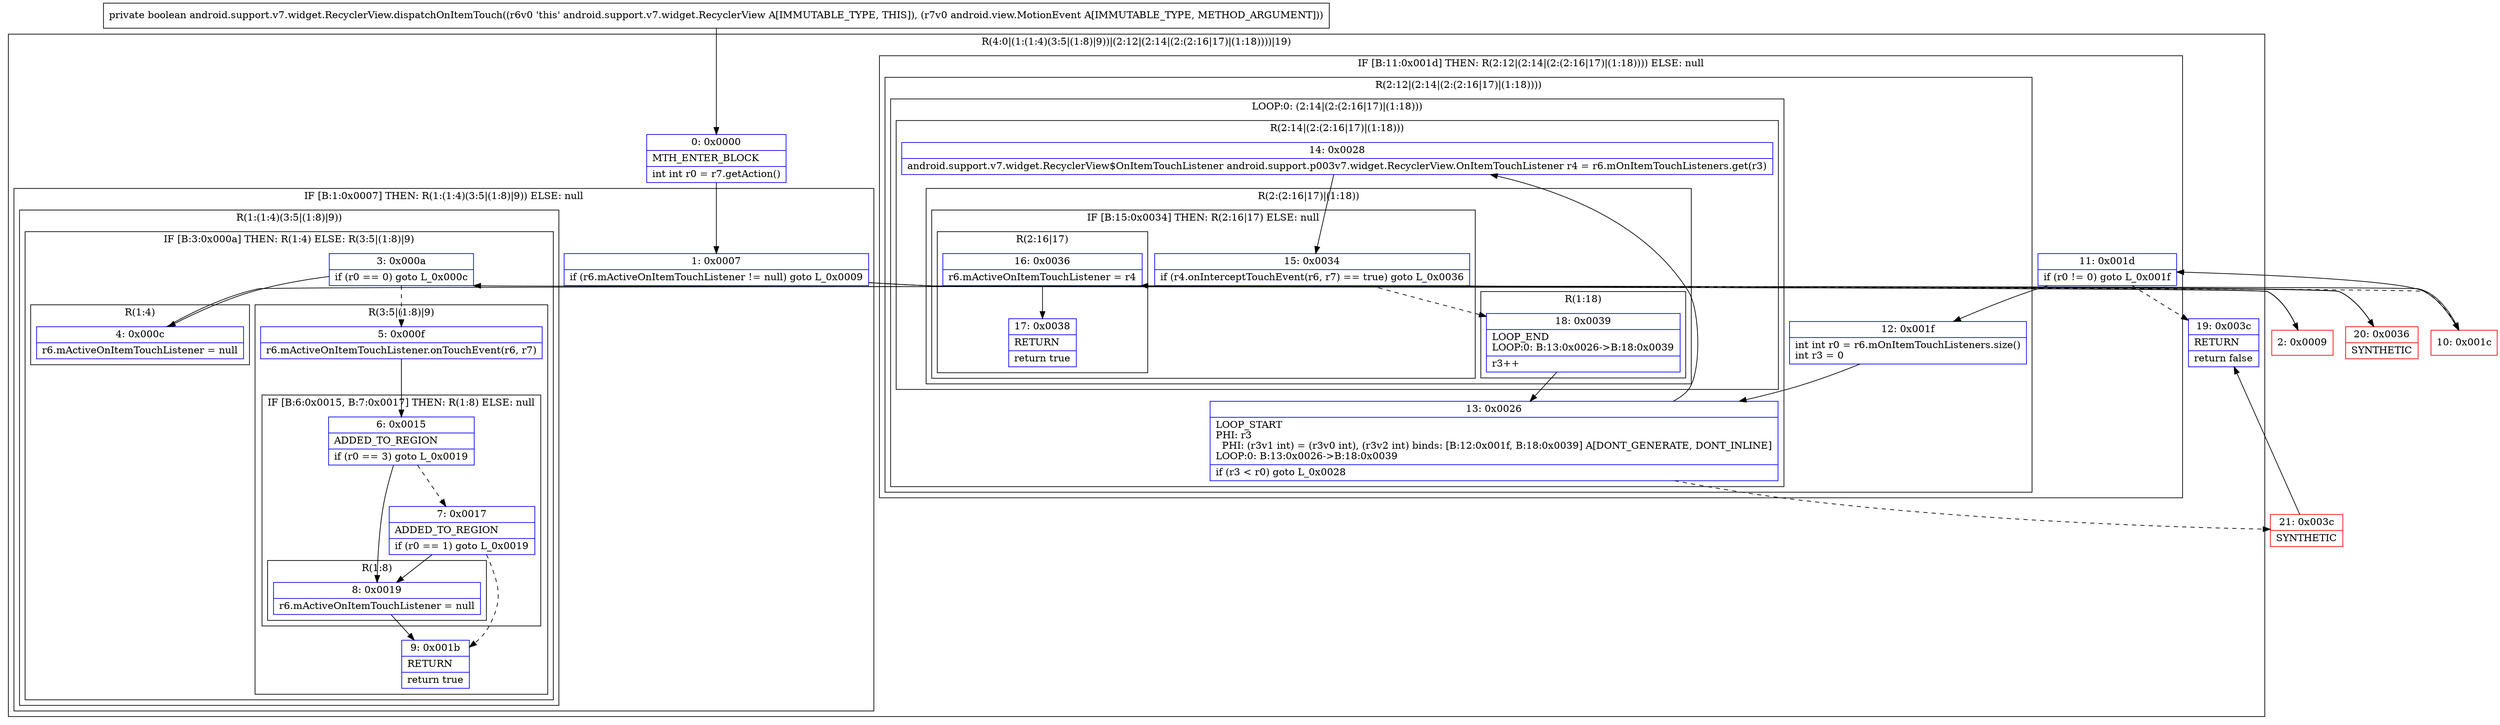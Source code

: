 digraph "CFG forandroid.support.v7.widget.RecyclerView.dispatchOnItemTouch(Landroid\/view\/MotionEvent;)Z" {
subgraph cluster_Region_1406155999 {
label = "R(4:0|(1:(1:4)(3:5|(1:8)|9))|(2:12|(2:14|(2:(2:16|17)|(1:18))))|19)";
node [shape=record,color=blue];
Node_0 [shape=record,label="{0\:\ 0x0000|MTH_ENTER_BLOCK\l|int int r0 = r7.getAction()\l}"];
subgraph cluster_IfRegion_881035179 {
label = "IF [B:1:0x0007] THEN: R(1:(1:4)(3:5|(1:8)|9)) ELSE: null";
node [shape=record,color=blue];
Node_1 [shape=record,label="{1\:\ 0x0007|if (r6.mActiveOnItemTouchListener != null) goto L_0x0009\l}"];
subgraph cluster_Region_906645368 {
label = "R(1:(1:4)(3:5|(1:8)|9))";
node [shape=record,color=blue];
subgraph cluster_IfRegion_703893023 {
label = "IF [B:3:0x000a] THEN: R(1:4) ELSE: R(3:5|(1:8)|9)";
node [shape=record,color=blue];
Node_3 [shape=record,label="{3\:\ 0x000a|if (r0 == 0) goto L_0x000c\l}"];
subgraph cluster_Region_603799997 {
label = "R(1:4)";
node [shape=record,color=blue];
Node_4 [shape=record,label="{4\:\ 0x000c|r6.mActiveOnItemTouchListener = null\l}"];
}
subgraph cluster_Region_1032708336 {
label = "R(3:5|(1:8)|9)";
node [shape=record,color=blue];
Node_5 [shape=record,label="{5\:\ 0x000f|r6.mActiveOnItemTouchListener.onTouchEvent(r6, r7)\l}"];
subgraph cluster_IfRegion_1405682437 {
label = "IF [B:6:0x0015, B:7:0x0017] THEN: R(1:8) ELSE: null";
node [shape=record,color=blue];
Node_6 [shape=record,label="{6\:\ 0x0015|ADDED_TO_REGION\l|if (r0 == 3) goto L_0x0019\l}"];
Node_7 [shape=record,label="{7\:\ 0x0017|ADDED_TO_REGION\l|if (r0 == 1) goto L_0x0019\l}"];
subgraph cluster_Region_354129461 {
label = "R(1:8)";
node [shape=record,color=blue];
Node_8 [shape=record,label="{8\:\ 0x0019|r6.mActiveOnItemTouchListener = null\l}"];
}
}
Node_9 [shape=record,label="{9\:\ 0x001b|RETURN\l|return true\l}"];
}
}
}
}
subgraph cluster_IfRegion_1452038343 {
label = "IF [B:11:0x001d] THEN: R(2:12|(2:14|(2:(2:16|17)|(1:18)))) ELSE: null";
node [shape=record,color=blue];
Node_11 [shape=record,label="{11\:\ 0x001d|if (r0 != 0) goto L_0x001f\l}"];
subgraph cluster_Region_73965581 {
label = "R(2:12|(2:14|(2:(2:16|17)|(1:18))))";
node [shape=record,color=blue];
Node_12 [shape=record,label="{12\:\ 0x001f|int int r0 = r6.mOnItemTouchListeners.size()\lint r3 = 0\l}"];
subgraph cluster_LoopRegion_157369065 {
label = "LOOP:0: (2:14|(2:(2:16|17)|(1:18)))";
node [shape=record,color=blue];
Node_13 [shape=record,label="{13\:\ 0x0026|LOOP_START\lPHI: r3 \l  PHI: (r3v1 int) = (r3v0 int), (r3v2 int) binds: [B:12:0x001f, B:18:0x0039] A[DONT_GENERATE, DONT_INLINE]\lLOOP:0: B:13:0x0026\-\>B:18:0x0039\l|if (r3 \< r0) goto L_0x0028\l}"];
subgraph cluster_Region_651530521 {
label = "R(2:14|(2:(2:16|17)|(1:18)))";
node [shape=record,color=blue];
Node_14 [shape=record,label="{14\:\ 0x0028|android.support.v7.widget.RecyclerView$OnItemTouchListener android.support.p003v7.widget.RecyclerView.OnItemTouchListener r4 = r6.mOnItemTouchListeners.get(r3)\l}"];
subgraph cluster_Region_1896774241 {
label = "R(2:(2:16|17)|(1:18))";
node [shape=record,color=blue];
subgraph cluster_IfRegion_1736193286 {
label = "IF [B:15:0x0034] THEN: R(2:16|17) ELSE: null";
node [shape=record,color=blue];
Node_15 [shape=record,label="{15\:\ 0x0034|if (r4.onInterceptTouchEvent(r6, r7) == true) goto L_0x0036\l}"];
subgraph cluster_Region_1678333194 {
label = "R(2:16|17)";
node [shape=record,color=blue];
Node_16 [shape=record,label="{16\:\ 0x0036|r6.mActiveOnItemTouchListener = r4\l}"];
Node_17 [shape=record,label="{17\:\ 0x0038|RETURN\l|return true\l}"];
}
}
subgraph cluster_Region_313244139 {
label = "R(1:18)";
node [shape=record,color=blue];
Node_18 [shape=record,label="{18\:\ 0x0039|LOOP_END\lLOOP:0: B:13:0x0026\-\>B:18:0x0039\l|r3++\l}"];
}
}
}
}
}
}
Node_19 [shape=record,label="{19\:\ 0x003c|RETURN\l|return false\l}"];
}
Node_2 [shape=record,color=red,label="{2\:\ 0x0009}"];
Node_10 [shape=record,color=red,label="{10\:\ 0x001c}"];
Node_20 [shape=record,color=red,label="{20\:\ 0x0036|SYNTHETIC\l}"];
Node_21 [shape=record,color=red,label="{21\:\ 0x003c|SYNTHETIC\l}"];
MethodNode[shape=record,label="{private boolean android.support.v7.widget.RecyclerView.dispatchOnItemTouch((r6v0 'this' android.support.v7.widget.RecyclerView A[IMMUTABLE_TYPE, THIS]), (r7v0 android.view.MotionEvent A[IMMUTABLE_TYPE, METHOD_ARGUMENT])) }"];
MethodNode -> Node_0;
Node_0 -> Node_1;
Node_1 -> Node_2;
Node_1 -> Node_10[style=dashed];
Node_3 -> Node_4;
Node_3 -> Node_5[style=dashed];
Node_4 -> Node_10;
Node_5 -> Node_6;
Node_6 -> Node_7[style=dashed];
Node_6 -> Node_8;
Node_7 -> Node_8;
Node_7 -> Node_9[style=dashed];
Node_8 -> Node_9;
Node_11 -> Node_12;
Node_11 -> Node_19[style=dashed];
Node_12 -> Node_13;
Node_13 -> Node_14;
Node_13 -> Node_21[style=dashed];
Node_14 -> Node_15;
Node_15 -> Node_18[style=dashed];
Node_15 -> Node_20;
Node_16 -> Node_17;
Node_18 -> Node_13;
Node_2 -> Node_3;
Node_10 -> Node_11;
Node_20 -> Node_16;
Node_21 -> Node_19;
}

